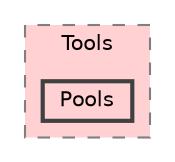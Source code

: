 digraph "C:/Users/PC/Documents/GitHub/Witch-Pack/WitchPack/Assets/Scripts/Tools/Pools"
{
 // LATEX_PDF_SIZE
  bgcolor="transparent";
  edge [fontname=Helvetica,fontsize=10,labelfontname=Helvetica,labelfontsize=10];
  node [fontname=Helvetica,fontsize=10,shape=box,height=0.2,width=0.4];
  compound=true
  subgraph clusterdir_4ecf9c5c07a26181eb08b7842f46183e {
    graph [ bgcolor="#ffd1d2", pencolor="grey50", label="Tools", fontname=Helvetica,fontsize=10 style="filled,dashed", URL="dir_4ecf9c5c07a26181eb08b7842f46183e.html",tooltip=""]
  dir_9fb39600b678b4cf541d1fee6882feac [label="Pools", fillcolor="#ffd1d2", color="grey25", style="filled,bold", URL="dir_9fb39600b678b4cf541d1fee6882feac.html",tooltip=""];
  }
}
